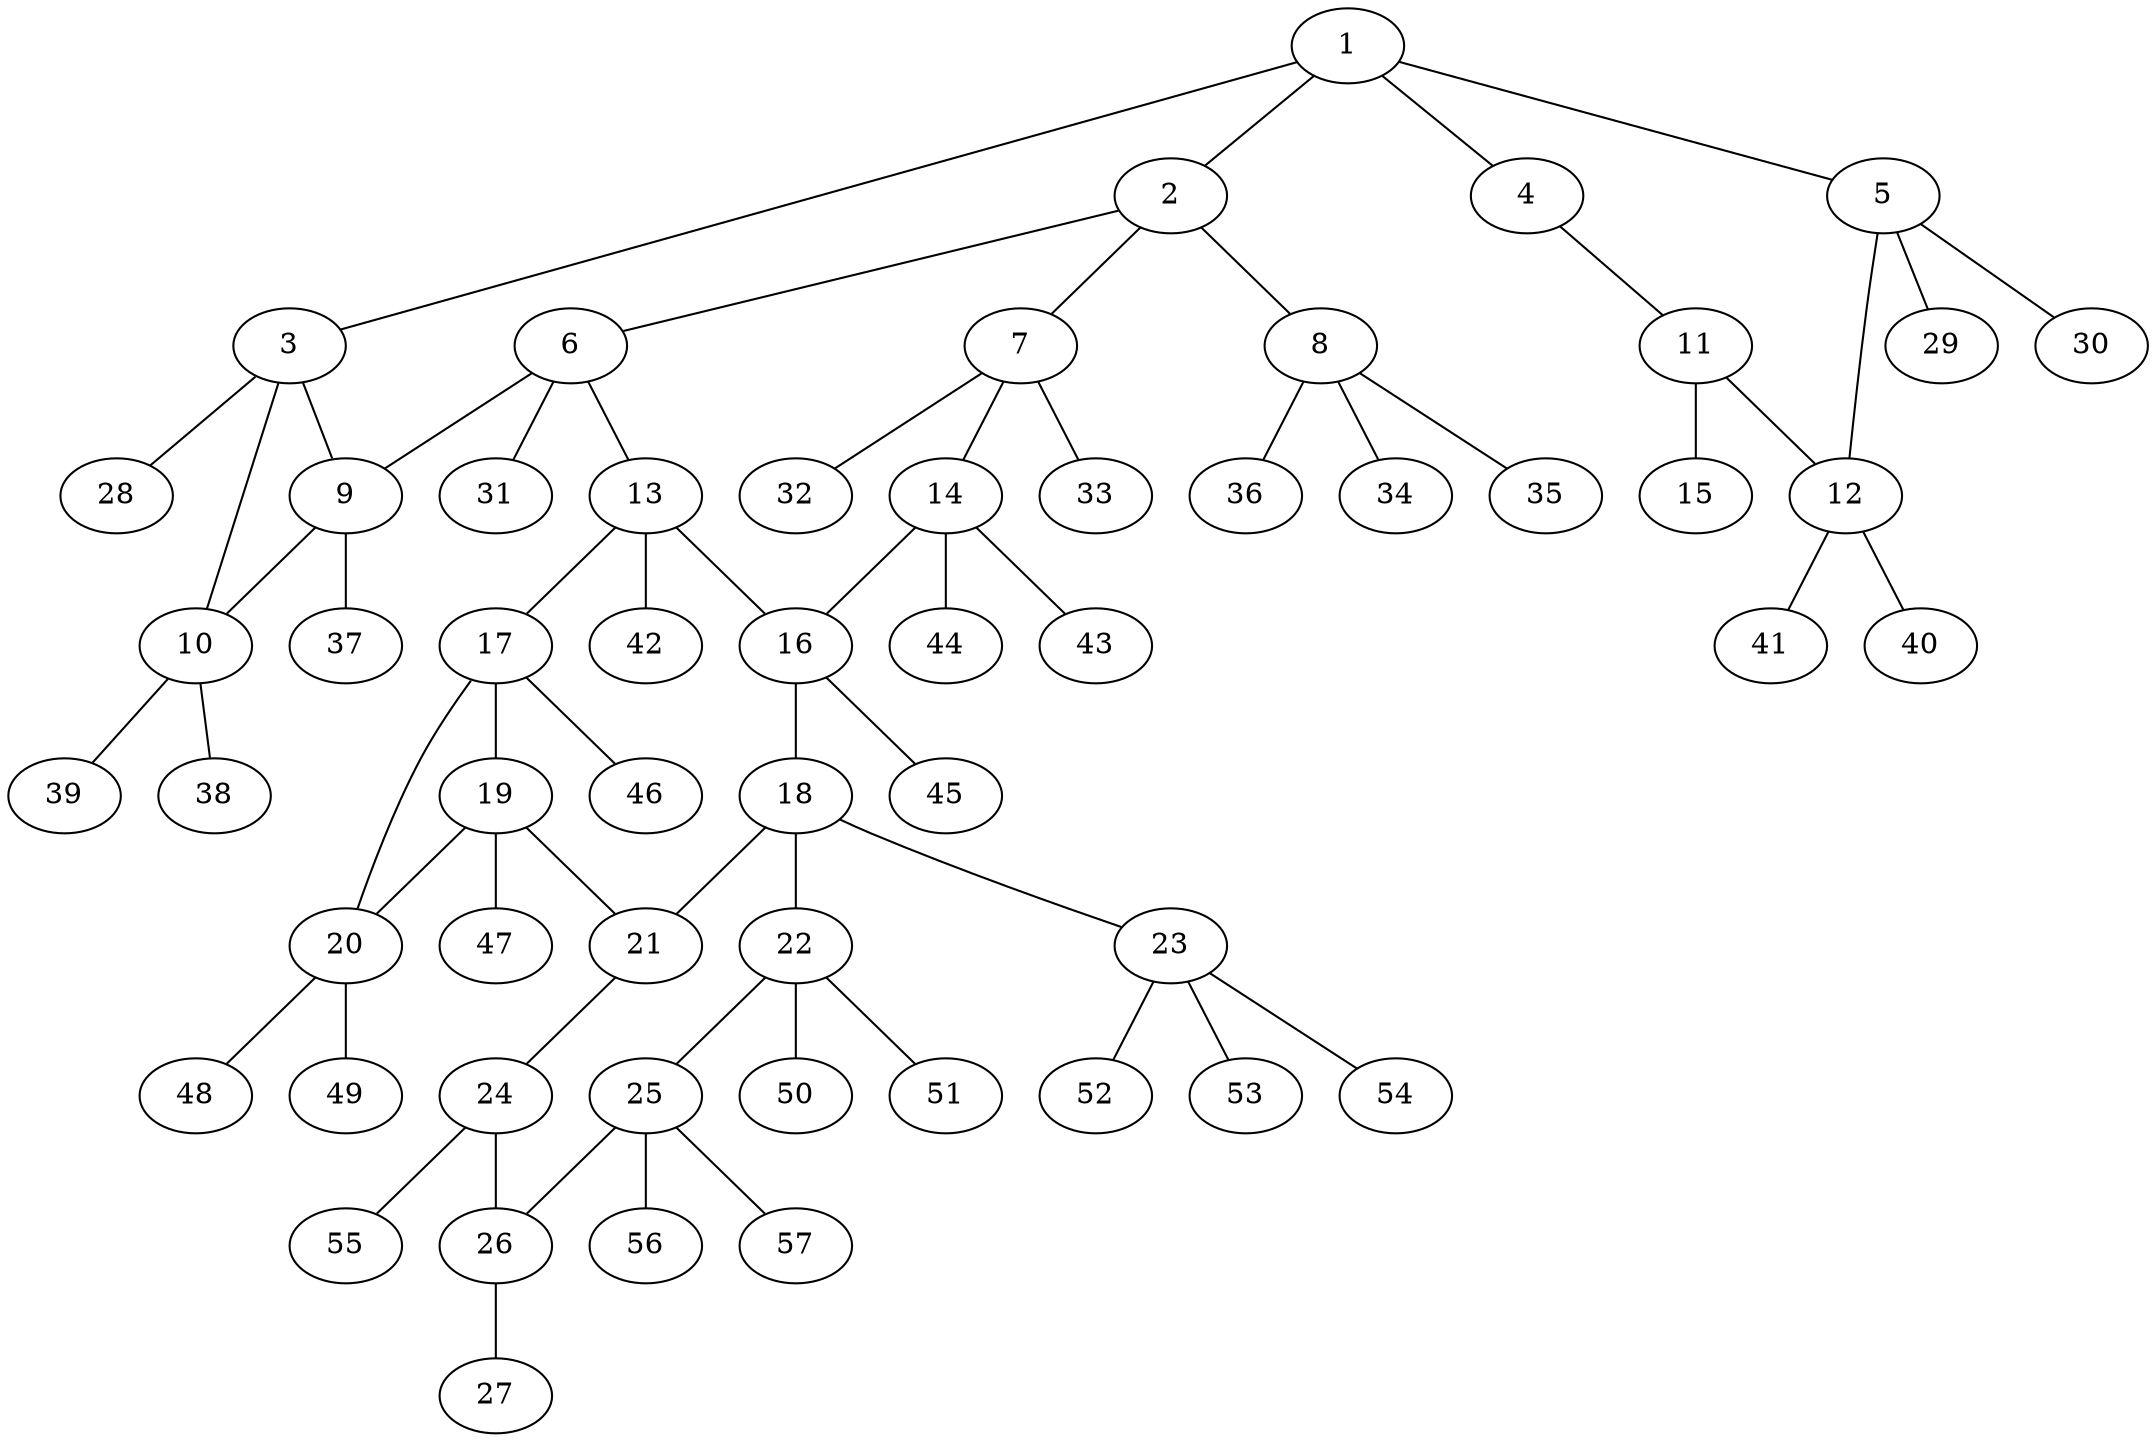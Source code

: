 graph molecule_898 {
	1	 [chem=C];
	2	 [chem=C];
	1 -- 2	 [valence=1];
	3	 [chem=C];
	1 -- 3	 [valence=1];
	4	 [chem=O];
	1 -- 4	 [valence=1];
	5	 [chem=C];
	1 -- 5	 [valence=1];
	6	 [chem=C];
	2 -- 6	 [valence=1];
	7	 [chem=C];
	2 -- 7	 [valence=1];
	8	 [chem=C];
	2 -- 8	 [valence=1];
	9	 [chem=C];
	3 -- 9	 [valence=1];
	10	 [chem=C];
	3 -- 10	 [valence=1];
	28	 [chem=H];
	3 -- 28	 [valence=1];
	11	 [chem=C];
	4 -- 11	 [valence=1];
	12	 [chem=C];
	5 -- 12	 [valence=1];
	29	 [chem=H];
	5 -- 29	 [valence=1];
	30	 [chem=H];
	5 -- 30	 [valence=1];
	6 -- 9	 [valence=1];
	13	 [chem=C];
	6 -- 13	 [valence=1];
	31	 [chem=H];
	6 -- 31	 [valence=1];
	14	 [chem=C];
	7 -- 14	 [valence=1];
	32	 [chem=H];
	7 -- 32	 [valence=1];
	33	 [chem=H];
	7 -- 33	 [valence=1];
	34	 [chem=H];
	8 -- 34	 [valence=1];
	35	 [chem=H];
	8 -- 35	 [valence=1];
	36	 [chem=H];
	8 -- 36	 [valence=1];
	9 -- 10	 [valence=1];
	37	 [chem=H];
	9 -- 37	 [valence=1];
	38	 [chem=H];
	10 -- 38	 [valence=1];
	39	 [chem=H];
	10 -- 39	 [valence=1];
	11 -- 12	 [valence=1];
	15	 [chem=O];
	11 -- 15	 [valence=2];
	40	 [chem=H];
	12 -- 40	 [valence=1];
	41	 [chem=H];
	12 -- 41	 [valence=1];
	16	 [chem=C];
	13 -- 16	 [valence=1];
	17	 [chem=C];
	13 -- 17	 [valence=1];
	42	 [chem=H];
	13 -- 42	 [valence=1];
	14 -- 16	 [valence=1];
	43	 [chem=H];
	14 -- 43	 [valence=1];
	44	 [chem=H];
	14 -- 44	 [valence=1];
	18	 [chem=C];
	16 -- 18	 [valence=1];
	45	 [chem=H];
	16 -- 45	 [valence=1];
	19	 [chem=C];
	17 -- 19	 [valence=1];
	20	 [chem=C];
	17 -- 20	 [valence=1];
	46	 [chem=H];
	17 -- 46	 [valence=1];
	21	 [chem=C];
	18 -- 21	 [valence=1];
	22	 [chem=C];
	18 -- 22	 [valence=1];
	23	 [chem=C];
	18 -- 23	 [valence=1];
	19 -- 20	 [valence=1];
	19 -- 21	 [valence=1];
	47	 [chem=H];
	19 -- 47	 [valence=1];
	48	 [chem=H];
	20 -- 48	 [valence=1];
	49	 [chem=H];
	20 -- 49	 [valence=1];
	24	 [chem=C];
	21 -- 24	 [valence=2];
	25	 [chem=C];
	22 -- 25	 [valence=1];
	50	 [chem=H];
	22 -- 50	 [valence=1];
	51	 [chem=H];
	22 -- 51	 [valence=1];
	52	 [chem=H];
	23 -- 52	 [valence=1];
	53	 [chem=H];
	23 -- 53	 [valence=1];
	54	 [chem=H];
	23 -- 54	 [valence=1];
	26	 [chem=C];
	24 -- 26	 [valence=1];
	55	 [chem=H];
	24 -- 55	 [valence=1];
	25 -- 26	 [valence=1];
	56	 [chem=H];
	25 -- 56	 [valence=1];
	57	 [chem=H];
	25 -- 57	 [valence=1];
	27	 [chem=O];
	26 -- 27	 [valence=2];
}
